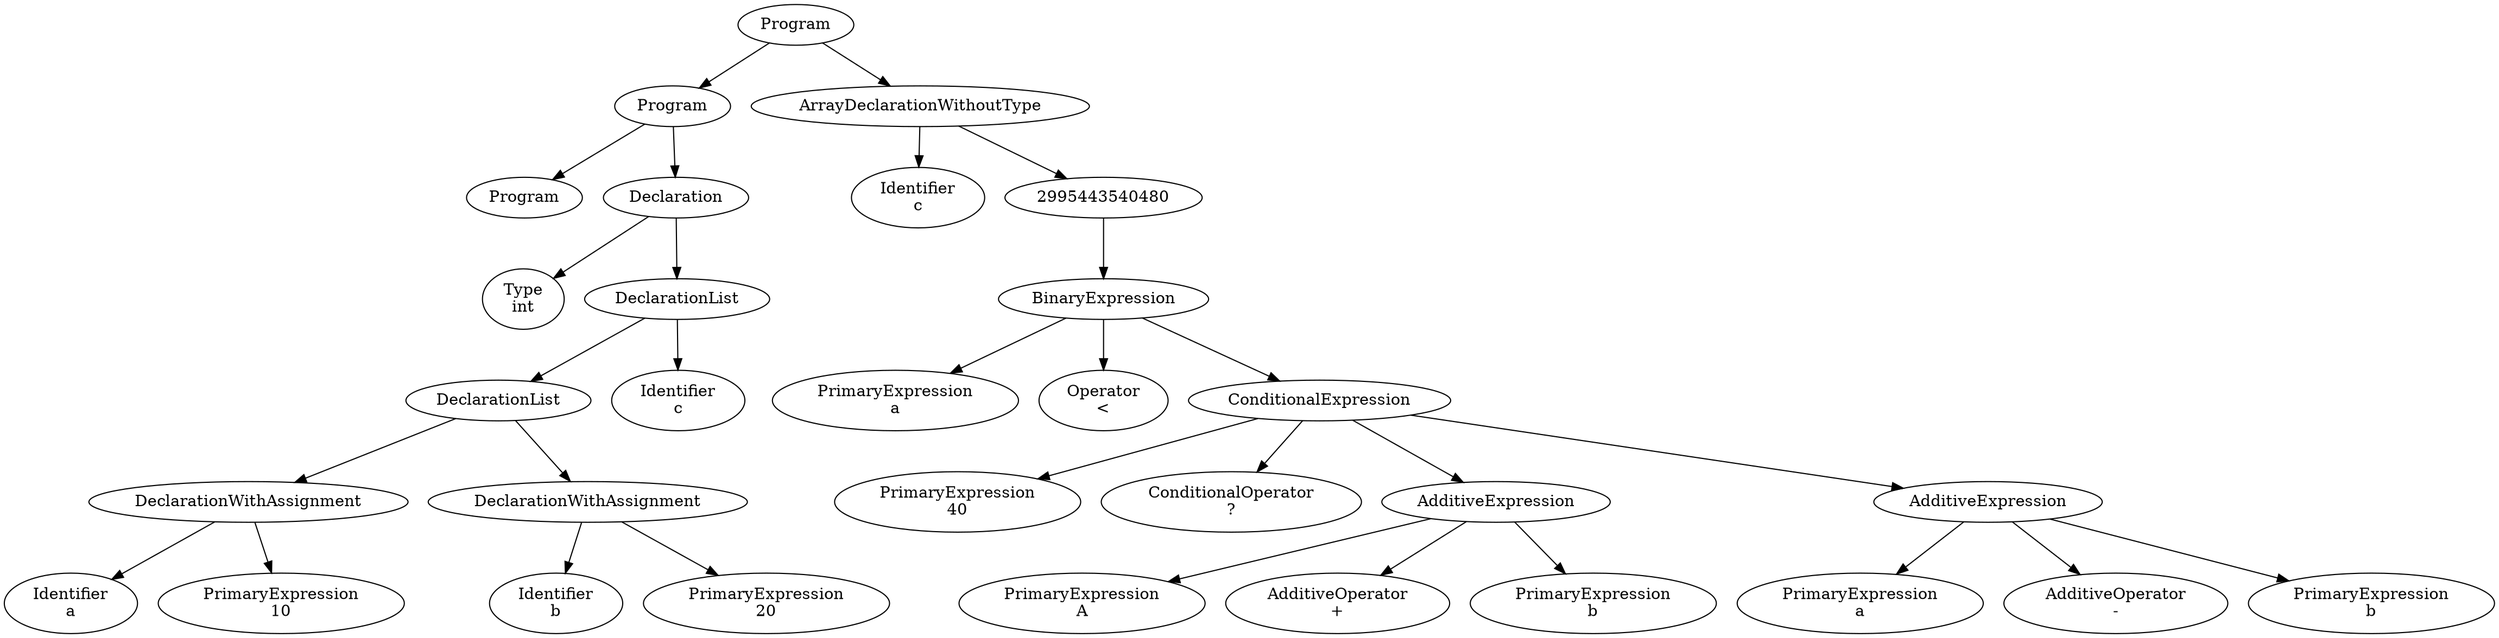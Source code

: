 digraph {
	2995443540816 [label=Program]
	2995443540816 -> 2995443539088
	2995443539088 [label=Program]
	2995443539088 -> 2995443538992
	2995443538992 [label=Program]
	2995443539088 -> 2995443540336
	2995443540336 [label=Declaration]
	2995443540336 -> 2995443533184
	2995443533184 [label="Type
int"]
	2995443540336 -> 2995443539424
	2995443539424 [label=DeclarationList]
	2995443539424 -> 2995443539280
	2995443539280 [label=DeclarationList]
	2995443539280 -> 2995443539760
	2995443539760 [label=DeclarationWithAssignment]
	2995443539760 -> 2995443539664
	2995443539664 [label="Identifier
a"]
	2995443539760 -> 2995443538848
	2995443538848 [label="PrimaryExpression
10"]
	2995443539280 -> 2995443540240
	2995443540240 [label=DeclarationWithAssignment]
	2995443540240 -> 2995443540144
	2995443540144 [label="Identifier
b"]
	2995443540240 -> 2995443539184
	2995443539184 [label="PrimaryExpression
20"]
	2995443539424 -> 2995443539856
	2995443539856 [label="Identifier
c"]
	2995443540816 -> 2995443542016
	2995443542016 [label=ArrayDeclarationWithoutType]
	2995443542016 -> 2995443540432
	2995443540432 [label="Identifier
c"]
	2995443542016 -> 2995443540480
	2995443540864 [label=BinaryExpression]
	2995443540480 -> 2995443540864
	2995443540864 [label=BinaryExpression]
	2995443540864 -> 2995443538944
	2995443538944 [label="PrimaryExpression
a"]
	2995443540864 -> 2995443542256
	2995443542256 [label="Operator
<"]
	2995443540864 -> 2995443540960
	2995443540960 [label=ConditionalExpression]
	2995443540960 -> 2995443539232
	2995443539232 [label="PrimaryExpression
40"]
	2995443540960 -> 2995443541776
	2995443541776 [label="ConditionalOperator
?"]
	2995443540960 -> 2995443541584
	2995443541584 [label=AdditiveExpression]
	2995443541584 -> 2995443540672
	2995443540672 [label="PrimaryExpression
A"]
	2995443541584 -> 2995443541008
	2995443541008 [label="AdditiveOperator
+"]
	2995443541584 -> 2995443540912
	2995443540912 [label="PrimaryExpression
b"]
	2995443540960 -> 2995443542160
	2995443542160 [label=AdditiveExpression]
	2995443542160 -> 2995443541488
	2995443541488 [label="PrimaryExpression
a"]
	2995443542160 -> 2995443541056
	2995443541056 [label="AdditiveOperator
-"]
	2995443542160 -> 2995443541200
	2995443541200 [label="PrimaryExpression
b"]
}
